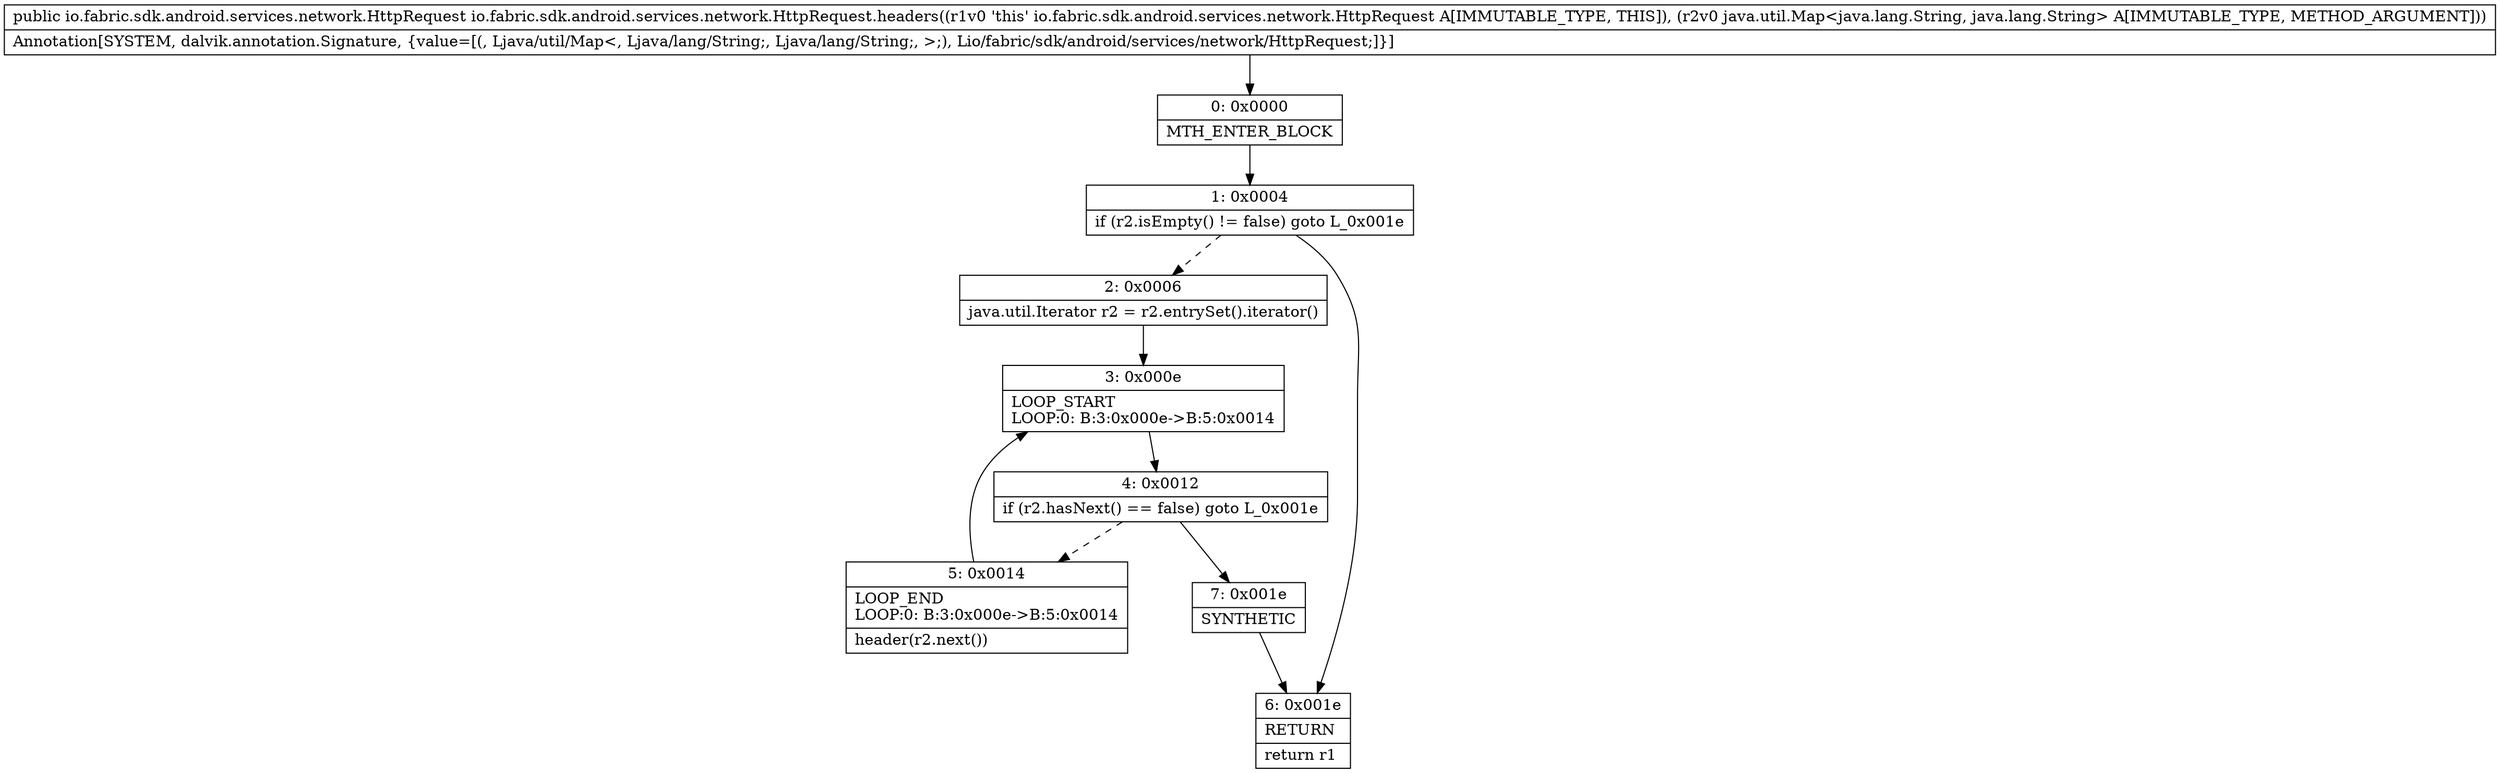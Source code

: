 digraph "CFG forio.fabric.sdk.android.services.network.HttpRequest.headers(Ljava\/util\/Map;)Lio\/fabric\/sdk\/android\/services\/network\/HttpRequest;" {
Node_0 [shape=record,label="{0\:\ 0x0000|MTH_ENTER_BLOCK\l}"];
Node_1 [shape=record,label="{1\:\ 0x0004|if (r2.isEmpty() != false) goto L_0x001e\l}"];
Node_2 [shape=record,label="{2\:\ 0x0006|java.util.Iterator r2 = r2.entrySet().iterator()\l}"];
Node_3 [shape=record,label="{3\:\ 0x000e|LOOP_START\lLOOP:0: B:3:0x000e\-\>B:5:0x0014\l}"];
Node_4 [shape=record,label="{4\:\ 0x0012|if (r2.hasNext() == false) goto L_0x001e\l}"];
Node_5 [shape=record,label="{5\:\ 0x0014|LOOP_END\lLOOP:0: B:3:0x000e\-\>B:5:0x0014\l|header(r2.next())\l}"];
Node_6 [shape=record,label="{6\:\ 0x001e|RETURN\l|return r1\l}"];
Node_7 [shape=record,label="{7\:\ 0x001e|SYNTHETIC\l}"];
MethodNode[shape=record,label="{public io.fabric.sdk.android.services.network.HttpRequest io.fabric.sdk.android.services.network.HttpRequest.headers((r1v0 'this' io.fabric.sdk.android.services.network.HttpRequest A[IMMUTABLE_TYPE, THIS]), (r2v0 java.util.Map\<java.lang.String, java.lang.String\> A[IMMUTABLE_TYPE, METHOD_ARGUMENT]))  | Annotation[SYSTEM, dalvik.annotation.Signature, \{value=[(, Ljava\/util\/Map\<, Ljava\/lang\/String;, Ljava\/lang\/String;, \>;), Lio\/fabric\/sdk\/android\/services\/network\/HttpRequest;]\}]\l}"];
MethodNode -> Node_0;
Node_0 -> Node_1;
Node_1 -> Node_2[style=dashed];
Node_1 -> Node_6;
Node_2 -> Node_3;
Node_3 -> Node_4;
Node_4 -> Node_5[style=dashed];
Node_4 -> Node_7;
Node_5 -> Node_3;
Node_7 -> Node_6;
}

